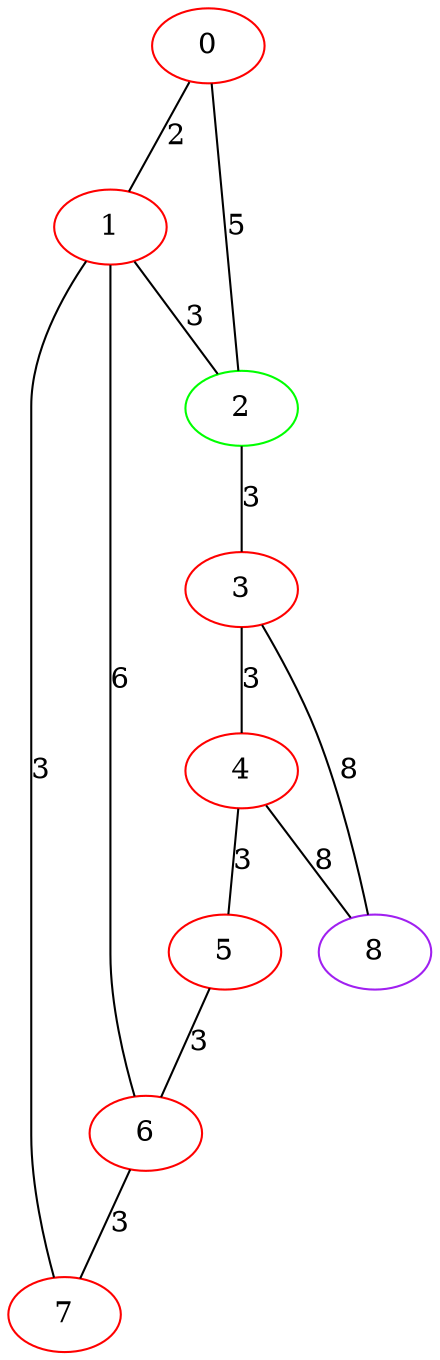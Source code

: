 graph "" {
0 [color=red, weight=1];
1 [color=red, weight=1];
2 [color=green, weight=2];
3 [color=red, weight=1];
4 [color=red, weight=1];
5 [color=red, weight=1];
6 [color=red, weight=1];
7 [color=red, weight=1];
8 [color=purple, weight=4];
0 -- 1  [key=0, label=2];
0 -- 2  [key=0, label=5];
1 -- 2  [key=0, label=3];
1 -- 6  [key=0, label=6];
1 -- 7  [key=0, label=3];
2 -- 3  [key=0, label=3];
3 -- 8  [key=0, label=8];
3 -- 4  [key=0, label=3];
4 -- 8  [key=0, label=8];
4 -- 5  [key=0, label=3];
5 -- 6  [key=0, label=3];
6 -- 7  [key=0, label=3];
}
